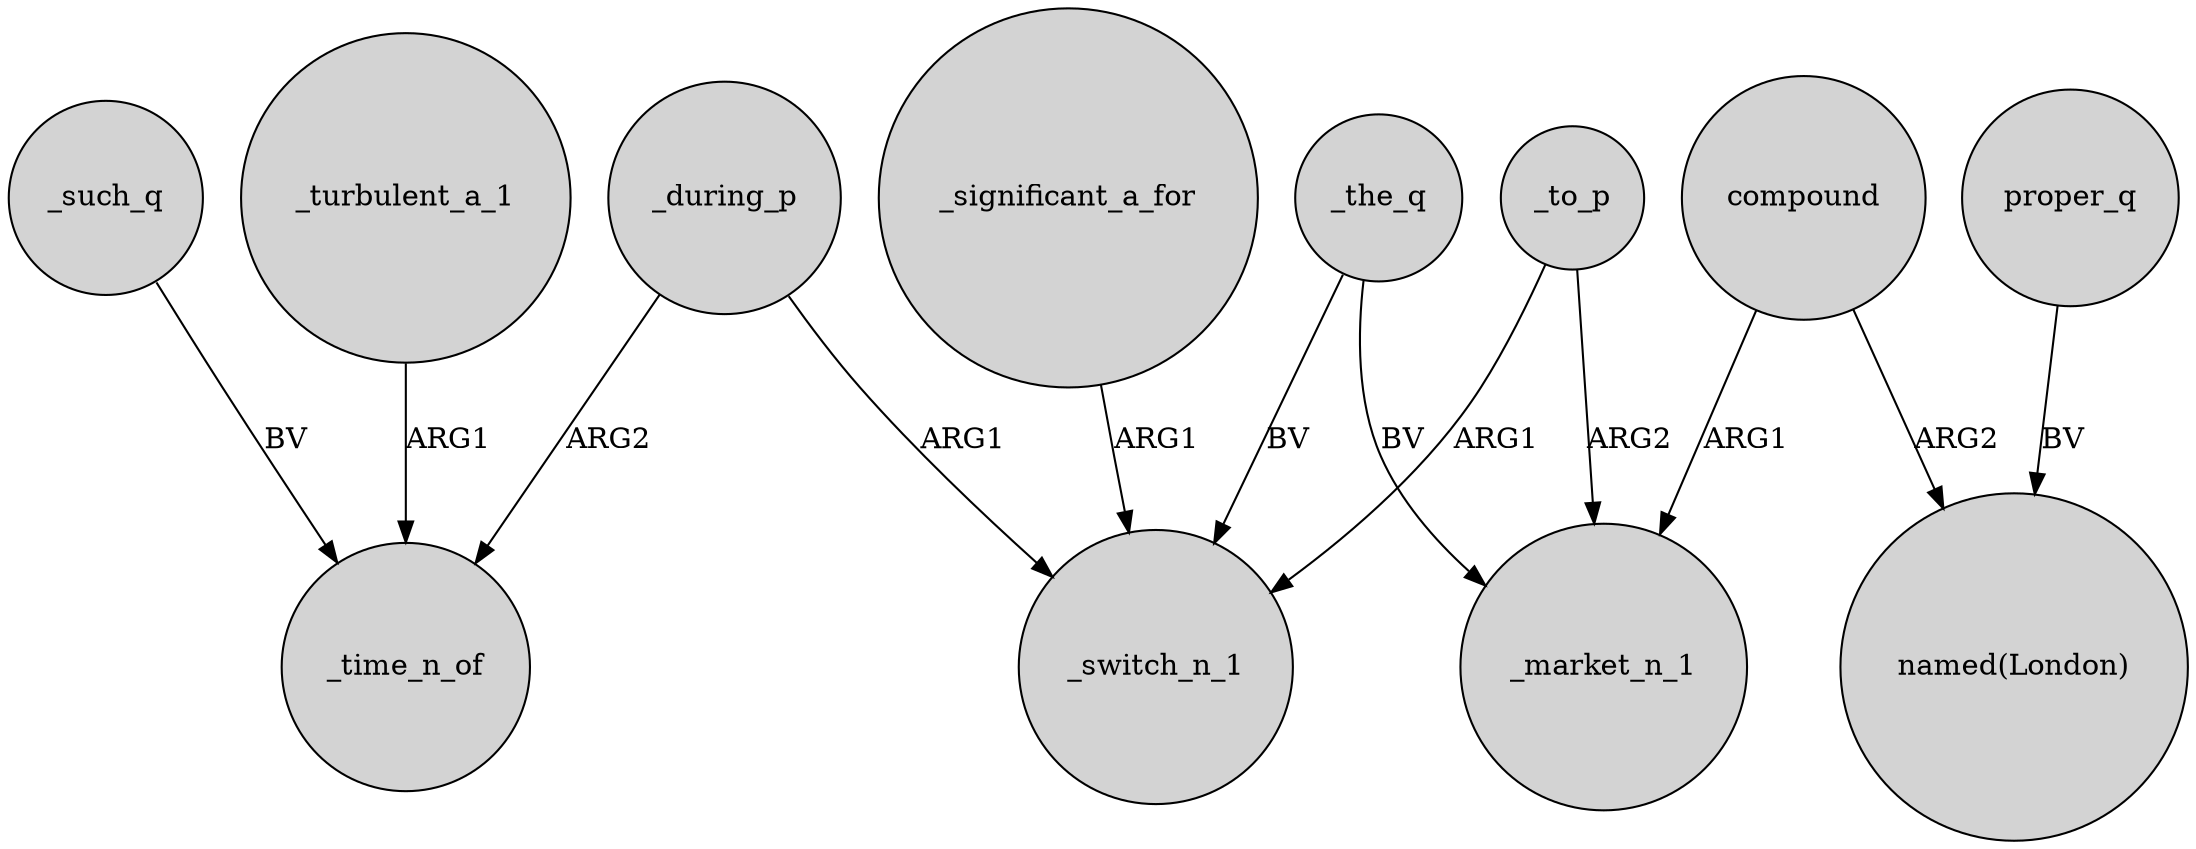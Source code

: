 digraph {
	node [shape=circle style=filled]
	_such_q -> _time_n_of [label=BV]
	_turbulent_a_1 -> _time_n_of [label=ARG1]
	_the_q -> _switch_n_1 [label=BV]
	_to_p -> _switch_n_1 [label=ARG1]
	compound -> _market_n_1 [label=ARG1]
	_during_p -> _switch_n_1 [label=ARG1]
	_during_p -> _time_n_of [label=ARG2]
	_the_q -> _market_n_1 [label=BV]
	_significant_a_for -> _switch_n_1 [label=ARG1]
	compound -> "named(London)" [label=ARG2]
	proper_q -> "named(London)" [label=BV]
	_to_p -> _market_n_1 [label=ARG2]
}
